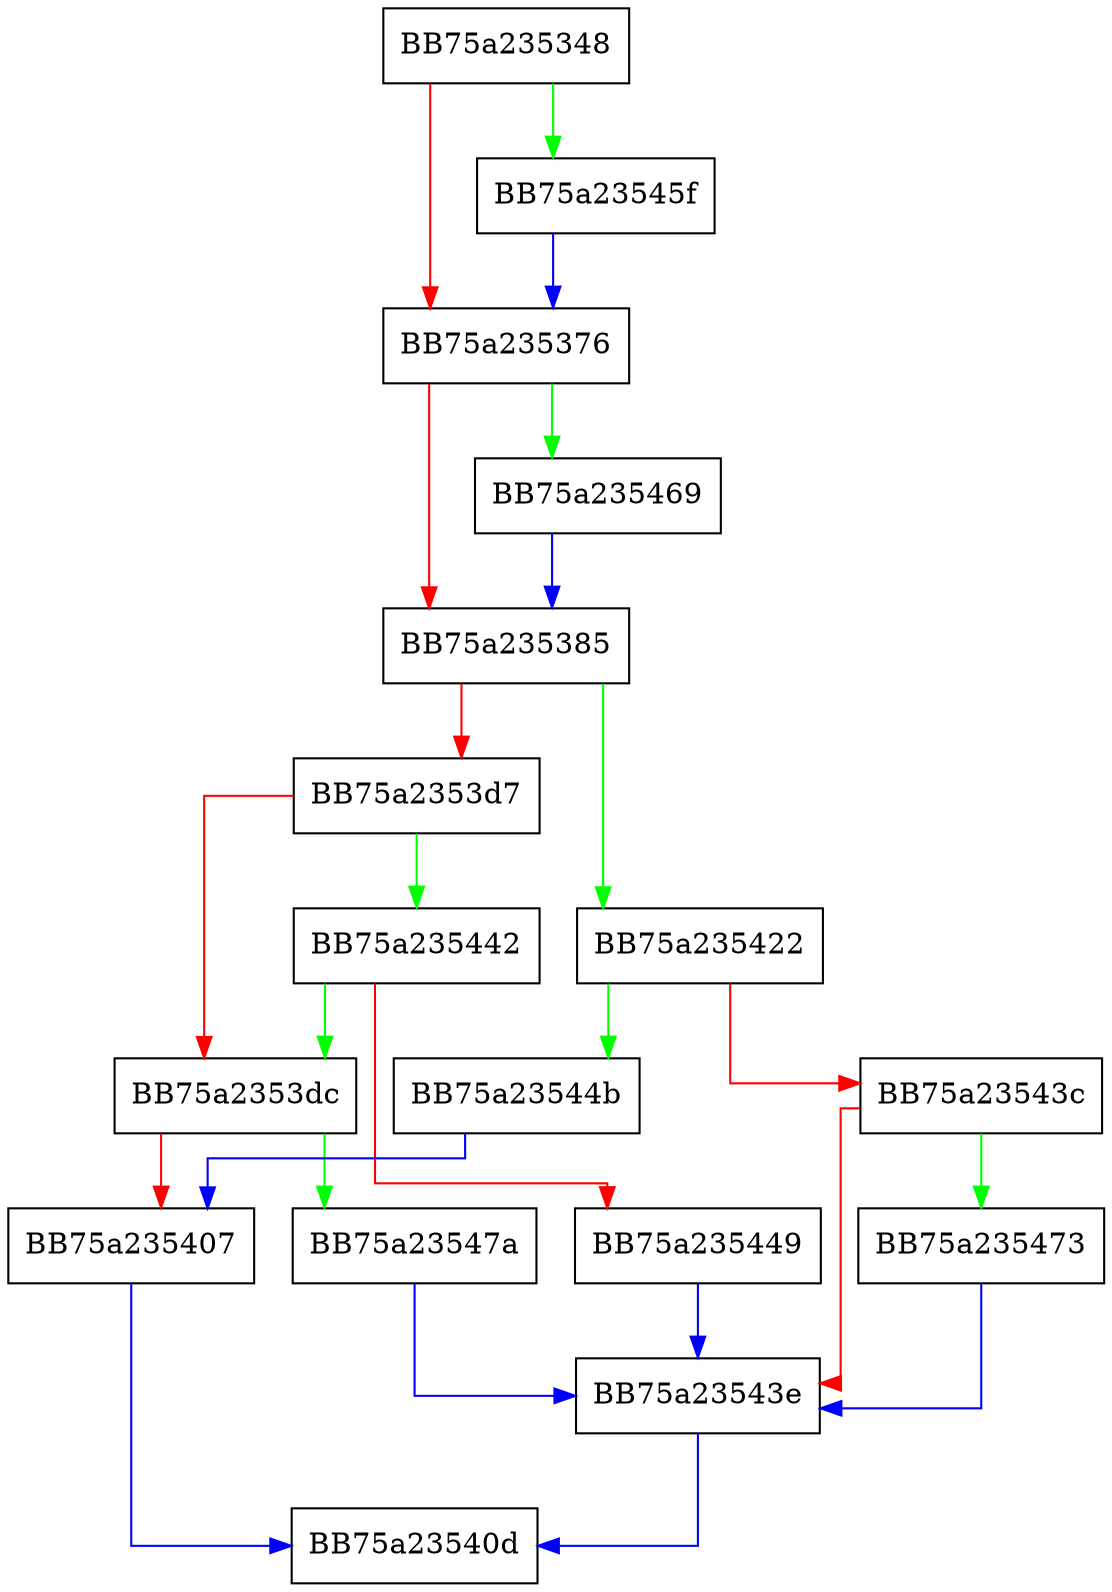 digraph close_global_BB {
  node [shape="box"];
  graph [splines=ortho];
  BB75a235348 -> BB75a23545f [color="green"];
  BB75a235348 -> BB75a235376 [color="red"];
  BB75a235376 -> BB75a235469 [color="green"];
  BB75a235376 -> BB75a235385 [color="red"];
  BB75a235385 -> BB75a235422 [color="green"];
  BB75a235385 -> BB75a2353d7 [color="red"];
  BB75a2353d7 -> BB75a235442 [color="green"];
  BB75a2353d7 -> BB75a2353dc [color="red"];
  BB75a2353dc -> BB75a23547a [color="green"];
  BB75a2353dc -> BB75a235407 [color="red"];
  BB75a235407 -> BB75a23540d [color="blue"];
  BB75a235422 -> BB75a23544b [color="green"];
  BB75a235422 -> BB75a23543c [color="red"];
  BB75a23543c -> BB75a235473 [color="green"];
  BB75a23543c -> BB75a23543e [color="red"];
  BB75a23543e -> BB75a23540d [color="blue"];
  BB75a235442 -> BB75a2353dc [color="green"];
  BB75a235442 -> BB75a235449 [color="red"];
  BB75a235449 -> BB75a23543e [color="blue"];
  BB75a23544b -> BB75a235407 [color="blue"];
  BB75a23545f -> BB75a235376 [color="blue"];
  BB75a235469 -> BB75a235385 [color="blue"];
  BB75a235473 -> BB75a23543e [color="blue"];
  BB75a23547a -> BB75a23543e [color="blue"];
}